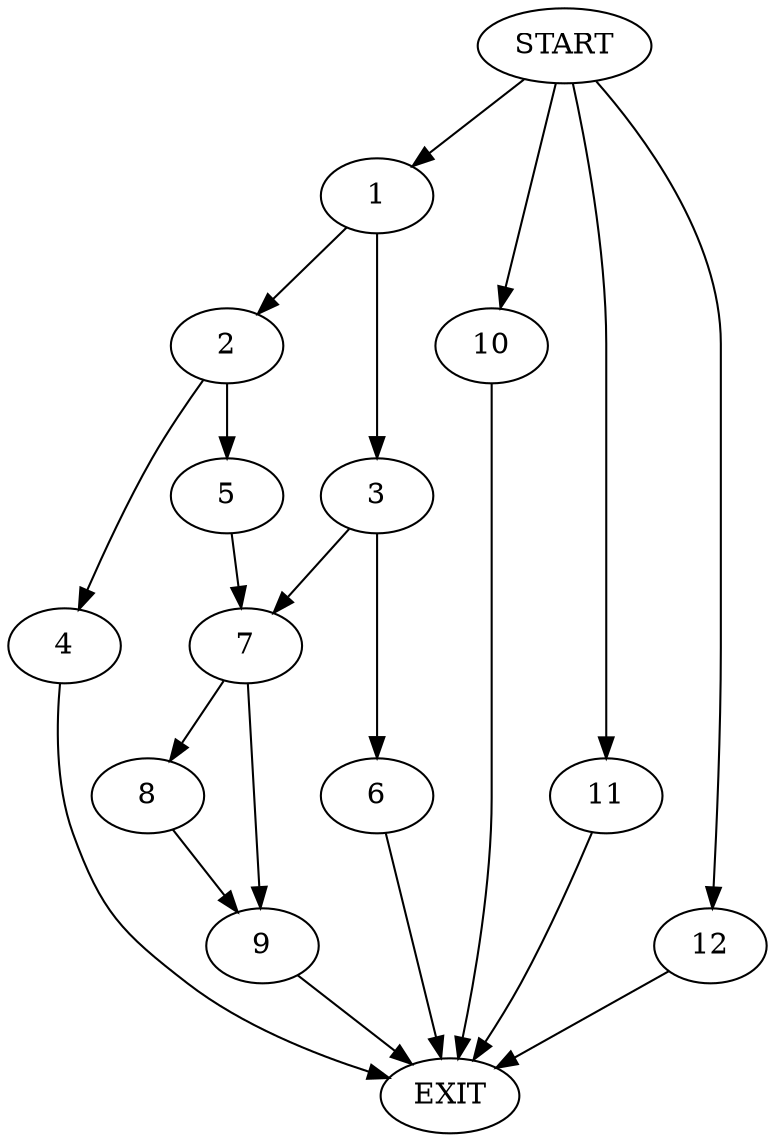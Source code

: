 digraph {
0 [label="START"]
13 [label="EXIT"]
0 -> 1
1 -> 2
1 -> 3
2 -> 4
2 -> 5
3 -> 6
3 -> 7
4 -> 13
5 -> 7
7 -> 8
7 -> 9
0 -> 10
10 -> 13
0 -> 11
11 -> 13
6 -> 13
8 -> 9
9 -> 13
0 -> 12
12 -> 13
}
